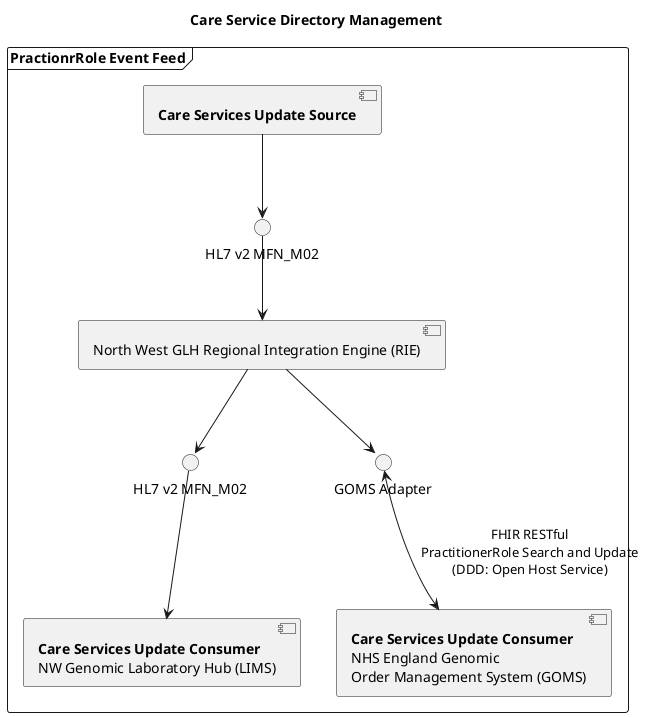 @startuml

title "Care Service Directory Management"

frame "PractionrRole Event Feed" as PIX {

  component "**Care Services Update Consumer**\nNW Genomic Laboratory Hub (LIMS)" as LIMS
  component "**Care Services Update Source**" as EPR
  component "North West GLH Regional Integration Engine (RIE)" as TIE
  component "**Care Services Update Consumer**\nNHS England Genomic\nOrder Management System (GOMS)" as GOMS

 interface "HL7 v2 MFN_M02" as HL7_ORM1

 interface "HL7 v2 MFN_M02" as HL7_ORM2
 interface "GOMS Adapter" as REST

  TIE -d-> REST
  REST <-d-> GOMS : FHIR RESTful\nPractitionerRole Search and Update\n(DDD: Open Host Service)
  EPR -d-> HL7_ORM1
  HL7_ORM1 -d-> TIE
  TIE -d-> HL7_ORM2
}



HL7_ORM2 -d-> LIMS



@enduml
